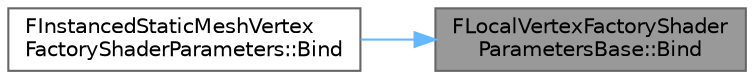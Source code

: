 digraph "FLocalVertexFactoryShaderParametersBase::Bind"
{
 // INTERACTIVE_SVG=YES
 // LATEX_PDF_SIZE
  bgcolor="transparent";
  edge [fontname=Helvetica,fontsize=10,labelfontname=Helvetica,labelfontsize=10];
  node [fontname=Helvetica,fontsize=10,shape=box,height=0.2,width=0.4];
  rankdir="RL";
  Node1 [id="Node000001",label="FLocalVertexFactoryShader\lParametersBase::Bind",height=0.2,width=0.4,color="gray40", fillcolor="grey60", style="filled", fontcolor="black",tooltip=" "];
  Node1 -> Node2 [id="edge1_Node000001_Node000002",dir="back",color="steelblue1",style="solid",tooltip=" "];
  Node2 [id="Node000002",label="FInstancedStaticMeshVertex\lFactoryShaderParameters::Bind",height=0.2,width=0.4,color="grey40", fillcolor="white", style="filled",URL="$da/d8c/classFInstancedStaticMeshVertexFactoryShaderParameters.html#ab47d2ab8ea8ef92ae96b9f9b34f53f80",tooltip=" "];
}
